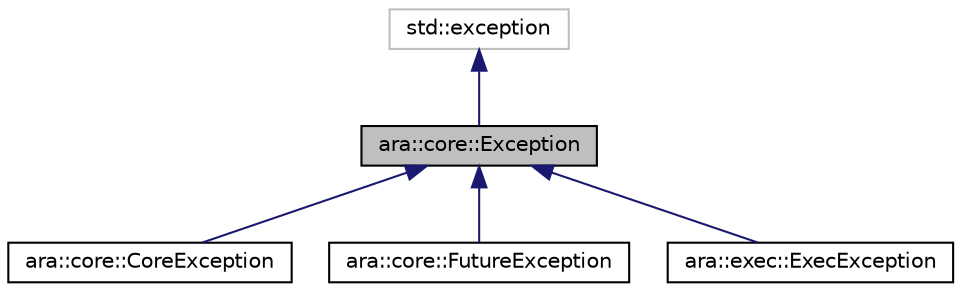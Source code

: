 digraph "ara::core::Exception"
{
 // LATEX_PDF_SIZE
  edge [fontname="Helvetica",fontsize="10",labelfontname="Helvetica",labelfontsize="10"];
  node [fontname="Helvetica",fontsize="10",shape=record];
  Node1 [label="ara::core::Exception",height=0.2,width=0.4,color="black", fillcolor="grey75", style="filled", fontcolor="black",tooltip="Base type for all AUTOSAR exception types."];
  Node2 -> Node1 [dir="back",color="midnightblue",fontsize="10",style="solid",fontname="Helvetica"];
  Node2 [label="std::exception",height=0.2,width=0.4,color="grey75", fillcolor="white", style="filled",tooltip=" "];
  Node1 -> Node3 [dir="back",color="midnightblue",fontsize="10",style="solid",fontname="Helvetica"];
  Node3 [label="ara::core::CoreException",height=0.2,width=0.4,color="black", fillcolor="white", style="filled",URL="$classara_1_1core_1_1CoreException.html",tooltip="Exception type thrown for CORE errors."];
  Node1 -> Node4 [dir="back",color="midnightblue",fontsize="10",style="solid",fontname="Helvetica"];
  Node4 [label="ara::core::FutureException",height=0.2,width=0.4,color="black", fillcolor="white", style="filled",URL="$classara_1_1core_1_1FutureException.html",tooltip="Exception type thrown by Future and Promise classes."];
  Node1 -> Node5 [dir="back",color="midnightblue",fontsize="10",style="solid",fontname="Helvetica"];
  Node5 [label="ara::exec::ExecException",height=0.2,width=0.4,color="black", fillcolor="white", style="filled",URL="$classara_1_1exec_1_1ExecException.html",tooltip="Defines a class for exceptions to be thrown by the Execution Management."];
}

